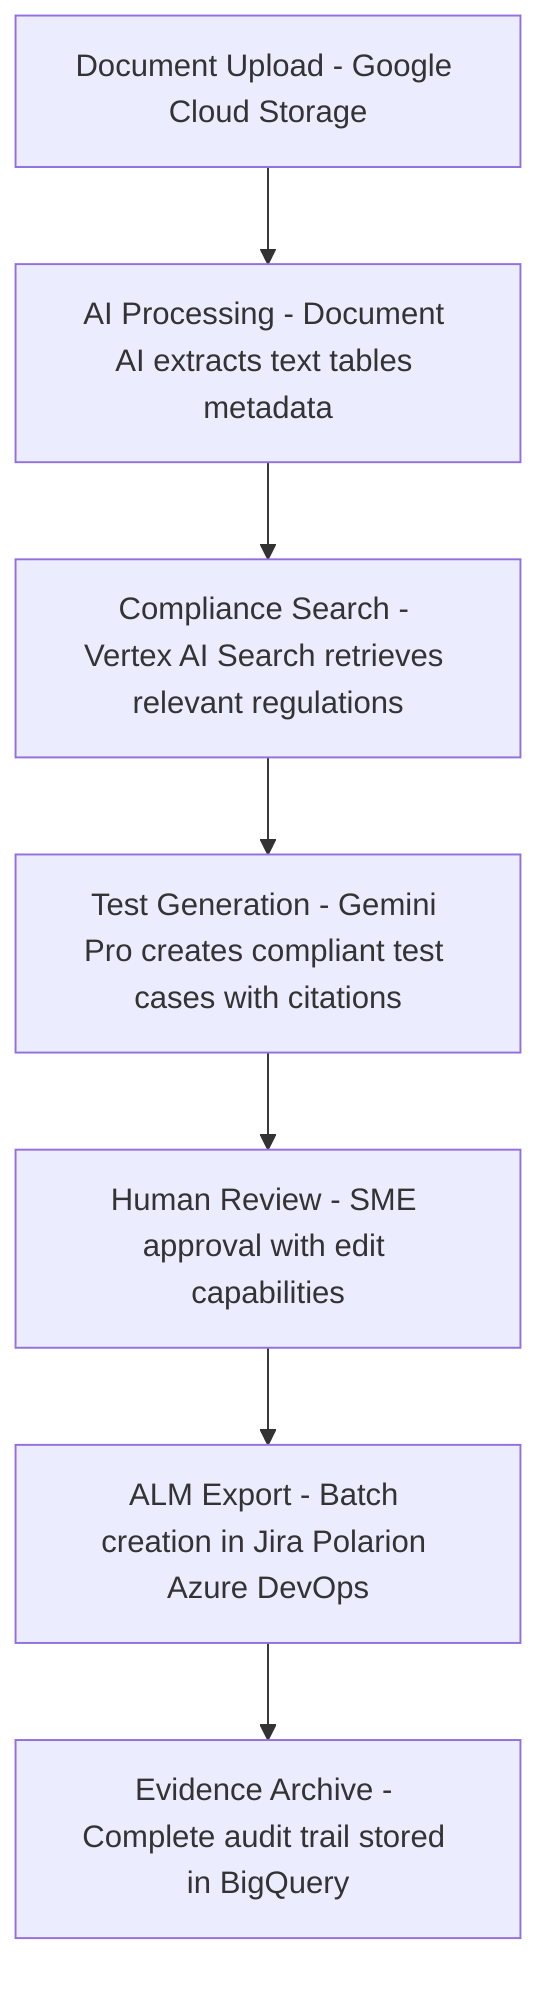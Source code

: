 flowchart TD
    A[Document Upload - Google Cloud Storage] --> B[AI Processing - Document AI extracts text tables metadata]
    B --> C[Compliance Search - Vertex AI Search retrieves relevant regulations]
    C --> D[Test Generation - Gemini Pro creates compliant test cases with citations]
    D --> E[Human Review - SME approval with edit capabilities]
    E --> F[ALM Export - Batch creation in Jira Polarion Azure DevOps]
    F --> G[Evidence Archive - Complete audit trail stored in BigQuery]